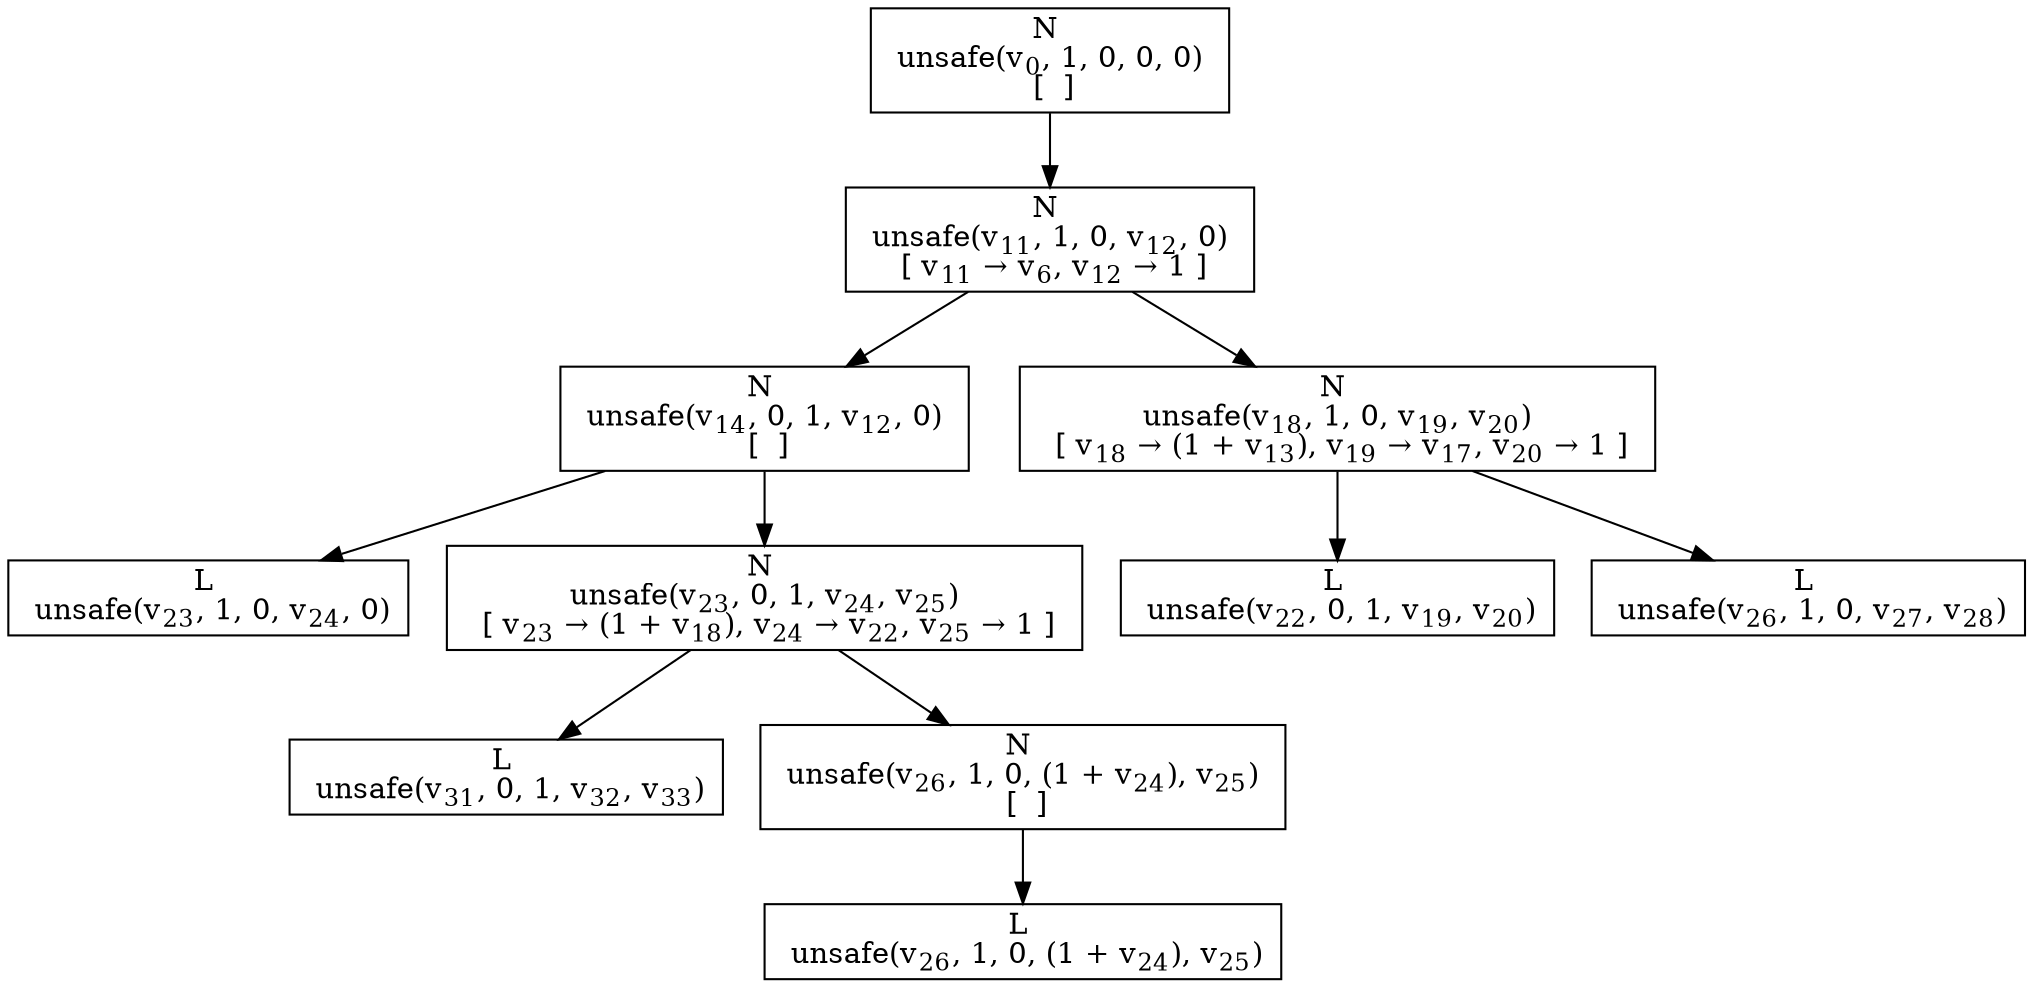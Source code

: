 digraph {
    graph [rankdir=TB
          ,bgcolor=transparent];
    node [shape=box
         ,fillcolor=white
         ,style=filled];
    0 [label=<N <BR/> unsafe(v<SUB>0</SUB>, 1, 0, 0, 0) <BR/>  [  ] >];
    1 [label=<N <BR/> unsafe(v<SUB>11</SUB>, 1, 0, v<SUB>12</SUB>, 0) <BR/>  [ v<SUB>11</SUB> &rarr; v<SUB>6</SUB>, v<SUB>12</SUB> &rarr; 1 ] >];
    2 [label=<N <BR/> unsafe(v<SUB>14</SUB>, 0, 1, v<SUB>12</SUB>, 0) <BR/>  [  ] >];
    3 [label=<N <BR/> unsafe(v<SUB>18</SUB>, 1, 0, v<SUB>19</SUB>, v<SUB>20</SUB>) <BR/>  [ v<SUB>18</SUB> &rarr; (1 + v<SUB>13</SUB>), v<SUB>19</SUB> &rarr; v<SUB>17</SUB>, v<SUB>20</SUB> &rarr; 1 ] >];
    4 [label=<L <BR/> unsafe(v<SUB>23</SUB>, 1, 0, v<SUB>24</SUB>, 0)>];
    5 [label=<N <BR/> unsafe(v<SUB>23</SUB>, 0, 1, v<SUB>24</SUB>, v<SUB>25</SUB>) <BR/>  [ v<SUB>23</SUB> &rarr; (1 + v<SUB>18</SUB>), v<SUB>24</SUB> &rarr; v<SUB>22</SUB>, v<SUB>25</SUB> &rarr; 1 ] >];
    6 [label=<L <BR/> unsafe(v<SUB>31</SUB>, 0, 1, v<SUB>32</SUB>, v<SUB>33</SUB>)>];
    7 [label=<N <BR/> unsafe(v<SUB>26</SUB>, 1, 0, (1 + v<SUB>24</SUB>), v<SUB>25</SUB>) <BR/>  [  ] >];
    8 [label=<L <BR/> unsafe(v<SUB>26</SUB>, 1, 0, (1 + v<SUB>24</SUB>), v<SUB>25</SUB>)>];
    9 [label=<L <BR/> unsafe(v<SUB>22</SUB>, 0, 1, v<SUB>19</SUB>, v<SUB>20</SUB>)>];
    10 [label=<L <BR/> unsafe(v<SUB>26</SUB>, 1, 0, v<SUB>27</SUB>, v<SUB>28</SUB>)>];
    0 -> 1 [label=""];
    1 -> 2 [label=""];
    1 -> 3 [label=""];
    2 -> 4 [label=""];
    2 -> 5 [label=""];
    3 -> 9 [label=""];
    3 -> 10 [label=""];
    5 -> 6 [label=""];
    5 -> 7 [label=""];
    7 -> 8 [label=""];
}